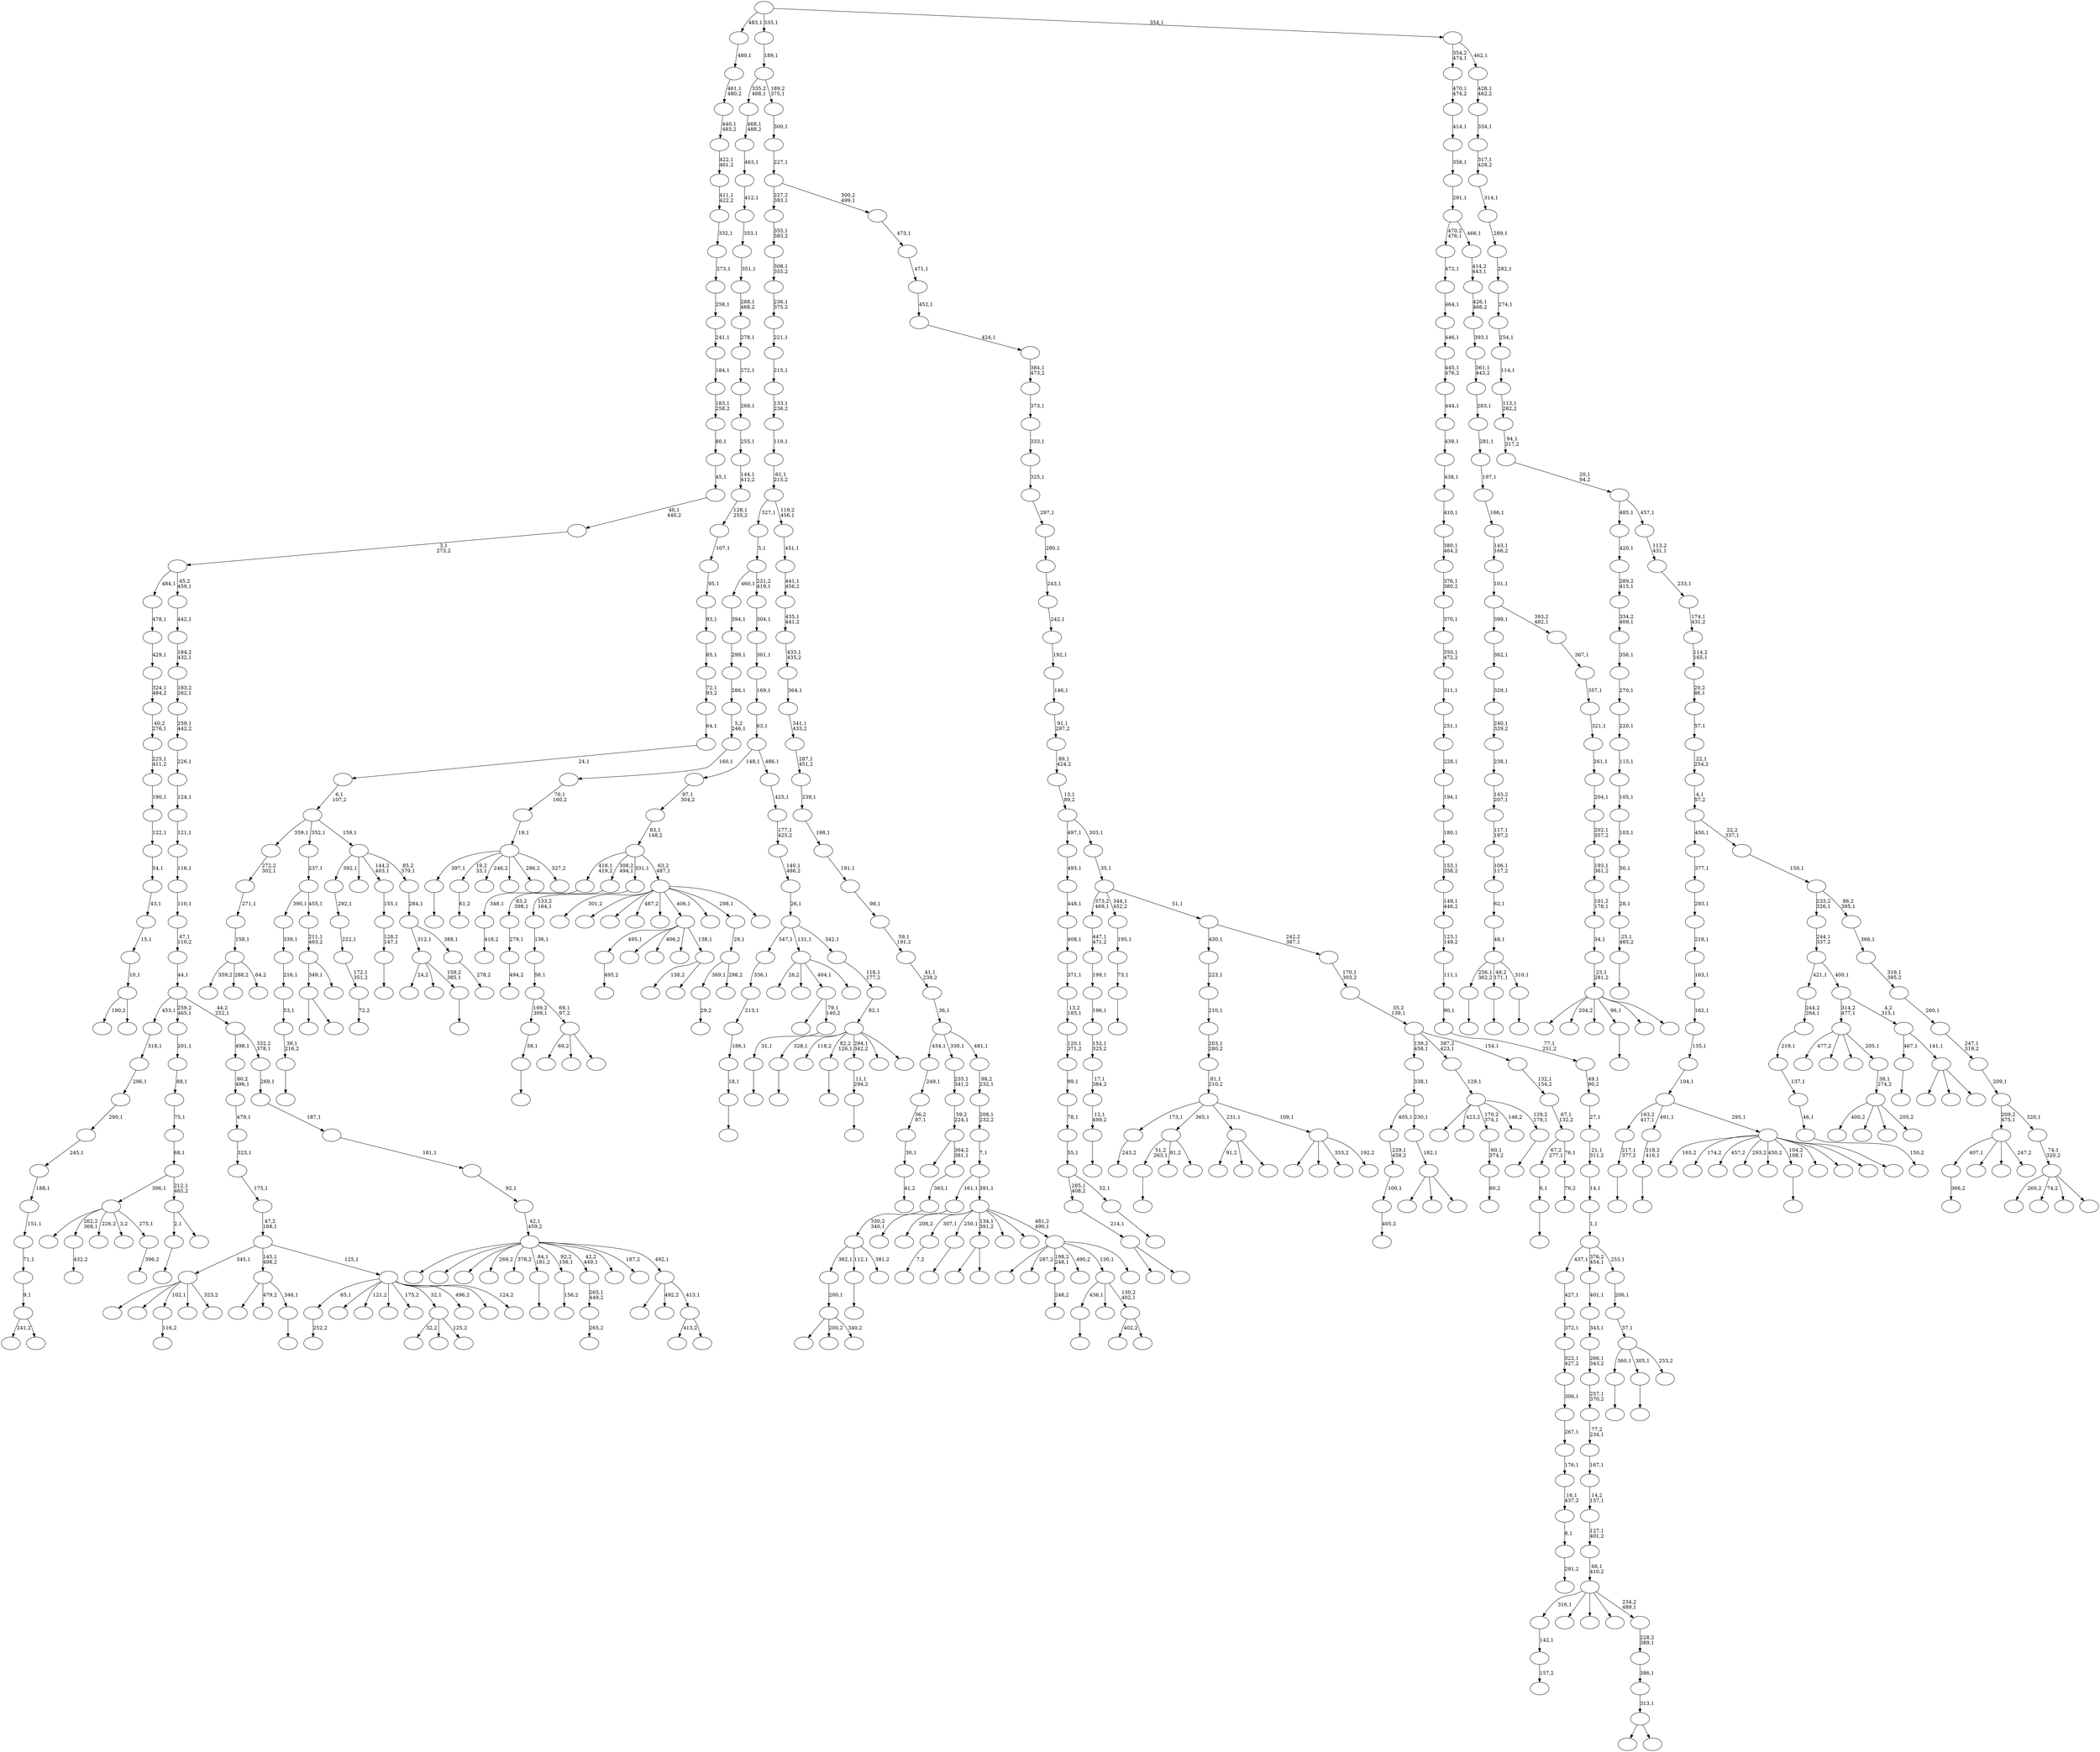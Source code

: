 digraph T {
	700 [label=""]
	699 [label=""]
	698 [label=""]
	697 [label=""]
	696 [label=""]
	695 [label=""]
	694 [label=""]
	693 [label=""]
	692 [label=""]
	691 [label=""]
	690 [label=""]
	689 [label=""]
	688 [label=""]
	687 [label=""]
	686 [label=""]
	685 [label=""]
	684 [label=""]
	683 [label=""]
	682 [label=""]
	681 [label=""]
	680 [label=""]
	679 [label=""]
	678 [label=""]
	677 [label=""]
	676 [label=""]
	675 [label=""]
	674 [label=""]
	673 [label=""]
	672 [label=""]
	671 [label=""]
	670 [label=""]
	669 [label=""]
	668 [label=""]
	667 [label=""]
	666 [label=""]
	665 [label=""]
	664 [label=""]
	663 [label=""]
	662 [label=""]
	661 [label=""]
	660 [label=""]
	659 [label=""]
	658 [label=""]
	657 [label=""]
	656 [label=""]
	655 [label=""]
	654 [label=""]
	653 [label=""]
	652 [label=""]
	651 [label=""]
	650 [label=""]
	649 [label=""]
	648 [label=""]
	647 [label=""]
	646 [label=""]
	645 [label=""]
	644 [label=""]
	643 [label=""]
	642 [label=""]
	641 [label=""]
	640 [label=""]
	639 [label=""]
	638 [label=""]
	637 [label=""]
	636 [label=""]
	635 [label=""]
	634 [label=""]
	633 [label=""]
	632 [label=""]
	631 [label=""]
	630 [label=""]
	629 [label=""]
	628 [label=""]
	627 [label=""]
	626 [label=""]
	625 [label=""]
	624 [label=""]
	623 [label=""]
	622 [label=""]
	621 [label=""]
	620 [label=""]
	619 [label=""]
	618 [label=""]
	617 [label=""]
	616 [label=""]
	615 [label=""]
	614 [label=""]
	613 [label=""]
	612 [label=""]
	611 [label=""]
	610 [label=""]
	609 [label=""]
	608 [label=""]
	607 [label=""]
	606 [label=""]
	605 [label=""]
	604 [label=""]
	603 [label=""]
	602 [label=""]
	601 [label=""]
	600 [label=""]
	599 [label=""]
	598 [label=""]
	597 [label=""]
	596 [label=""]
	595 [label=""]
	594 [label=""]
	593 [label=""]
	592 [label=""]
	591 [label=""]
	590 [label=""]
	589 [label=""]
	588 [label=""]
	587 [label=""]
	586 [label=""]
	585 [label=""]
	584 [label=""]
	583 [label=""]
	582 [label=""]
	581 [label=""]
	580 [label=""]
	579 [label=""]
	578 [label=""]
	577 [label=""]
	576 [label=""]
	575 [label=""]
	574 [label=""]
	573 [label=""]
	572 [label=""]
	571 [label=""]
	570 [label=""]
	569 [label=""]
	568 [label=""]
	567 [label=""]
	566 [label=""]
	565 [label=""]
	564 [label=""]
	563 [label=""]
	562 [label=""]
	561 [label=""]
	560 [label=""]
	559 [label=""]
	558 [label=""]
	557 [label=""]
	556 [label=""]
	555 [label=""]
	554 [label=""]
	553 [label=""]
	552 [label=""]
	551 [label=""]
	550 [label=""]
	549 [label=""]
	548 [label=""]
	547 [label=""]
	546 [label=""]
	545 [label=""]
	544 [label=""]
	543 [label=""]
	542 [label=""]
	541 [label=""]
	540 [label=""]
	539 [label=""]
	538 [label=""]
	537 [label=""]
	536 [label=""]
	535 [label=""]
	534 [label=""]
	533 [label=""]
	532 [label=""]
	531 [label=""]
	530 [label=""]
	529 [label=""]
	528 [label=""]
	527 [label=""]
	526 [label=""]
	525 [label=""]
	524 [label=""]
	523 [label=""]
	522 [label=""]
	521 [label=""]
	520 [label=""]
	519 [label=""]
	518 [label=""]
	517 [label=""]
	516 [label=""]
	515 [label=""]
	514 [label=""]
	513 [label=""]
	512 [label=""]
	511 [label=""]
	510 [label=""]
	509 [label=""]
	508 [label=""]
	507 [label=""]
	506 [label=""]
	505 [label=""]
	504 [label=""]
	503 [label=""]
	502 [label=""]
	501 [label=""]
	500 [label=""]
	499 [label=""]
	498 [label=""]
	497 [label=""]
	496 [label=""]
	495 [label=""]
	494 [label=""]
	493 [label=""]
	492 [label=""]
	491 [label=""]
	490 [label=""]
	489 [label=""]
	488 [label=""]
	487 [label=""]
	486 [label=""]
	485 [label=""]
	484 [label=""]
	483 [label=""]
	482 [label=""]
	481 [label=""]
	480 [label=""]
	479 [label=""]
	478 [label=""]
	477 [label=""]
	476 [label=""]
	475 [label=""]
	474 [label=""]
	473 [label=""]
	472 [label=""]
	471 [label=""]
	470 [label=""]
	469 [label=""]
	468 [label=""]
	467 [label=""]
	466 [label=""]
	465 [label=""]
	464 [label=""]
	463 [label=""]
	462 [label=""]
	461 [label=""]
	460 [label=""]
	459 [label=""]
	458 [label=""]
	457 [label=""]
	456 [label=""]
	455 [label=""]
	454 [label=""]
	453 [label=""]
	452 [label=""]
	451 [label=""]
	450 [label=""]
	449 [label=""]
	448 [label=""]
	447 [label=""]
	446 [label=""]
	445 [label=""]
	444 [label=""]
	443 [label=""]
	442 [label=""]
	441 [label=""]
	440 [label=""]
	439 [label=""]
	438 [label=""]
	437 [label=""]
	436 [label=""]
	435 [label=""]
	434 [label=""]
	433 [label=""]
	432 [label=""]
	431 [label=""]
	430 [label=""]
	429 [label=""]
	428 [label=""]
	427 [label=""]
	426 [label=""]
	425 [label=""]
	424 [label=""]
	423 [label=""]
	422 [label=""]
	421 [label=""]
	420 [label=""]
	419 [label=""]
	418 [label=""]
	417 [label=""]
	416 [label=""]
	415 [label=""]
	414 [label=""]
	413 [label=""]
	412 [label=""]
	411 [label=""]
	410 [label=""]
	409 [label=""]
	408 [label=""]
	407 [label=""]
	406 [label=""]
	405 [label=""]
	404 [label=""]
	403 [label=""]
	402 [label=""]
	401 [label=""]
	400 [label=""]
	399 [label=""]
	398 [label=""]
	397 [label=""]
	396 [label=""]
	395 [label=""]
	394 [label=""]
	393 [label=""]
	392 [label=""]
	391 [label=""]
	390 [label=""]
	389 [label=""]
	388 [label=""]
	387 [label=""]
	386 [label=""]
	385 [label=""]
	384 [label=""]
	383 [label=""]
	382 [label=""]
	381 [label=""]
	380 [label=""]
	379 [label=""]
	378 [label=""]
	377 [label=""]
	376 [label=""]
	375 [label=""]
	374 [label=""]
	373 [label=""]
	372 [label=""]
	371 [label=""]
	370 [label=""]
	369 [label=""]
	368 [label=""]
	367 [label=""]
	366 [label=""]
	365 [label=""]
	364 [label=""]
	363 [label=""]
	362 [label=""]
	361 [label=""]
	360 [label=""]
	359 [label=""]
	358 [label=""]
	357 [label=""]
	356 [label=""]
	355 [label=""]
	354 [label=""]
	353 [label=""]
	352 [label=""]
	351 [label=""]
	350 [label=""]
	349 [label=""]
	348 [label=""]
	347 [label=""]
	346 [label=""]
	345 [label=""]
	344 [label=""]
	343 [label=""]
	342 [label=""]
	341 [label=""]
	340 [label=""]
	339 [label=""]
	338 [label=""]
	337 [label=""]
	336 [label=""]
	335 [label=""]
	334 [label=""]
	333 [label=""]
	332 [label=""]
	331 [label=""]
	330 [label=""]
	329 [label=""]
	328 [label=""]
	327 [label=""]
	326 [label=""]
	325 [label=""]
	324 [label=""]
	323 [label=""]
	322 [label=""]
	321 [label=""]
	320 [label=""]
	319 [label=""]
	318 [label=""]
	317 [label=""]
	316 [label=""]
	315 [label=""]
	314 [label=""]
	313 [label=""]
	312 [label=""]
	311 [label=""]
	310 [label=""]
	309 [label=""]
	308 [label=""]
	307 [label=""]
	306 [label=""]
	305 [label=""]
	304 [label=""]
	303 [label=""]
	302 [label=""]
	301 [label=""]
	300 [label=""]
	299 [label=""]
	298 [label=""]
	297 [label=""]
	296 [label=""]
	295 [label=""]
	294 [label=""]
	293 [label=""]
	292 [label=""]
	291 [label=""]
	290 [label=""]
	289 [label=""]
	288 [label=""]
	287 [label=""]
	286 [label=""]
	285 [label=""]
	284 [label=""]
	283 [label=""]
	282 [label=""]
	281 [label=""]
	280 [label=""]
	279 [label=""]
	278 [label=""]
	277 [label=""]
	276 [label=""]
	275 [label=""]
	274 [label=""]
	273 [label=""]
	272 [label=""]
	271 [label=""]
	270 [label=""]
	269 [label=""]
	268 [label=""]
	267 [label=""]
	266 [label=""]
	265 [label=""]
	264 [label=""]
	263 [label=""]
	262 [label=""]
	261 [label=""]
	260 [label=""]
	259 [label=""]
	258 [label=""]
	257 [label=""]
	256 [label=""]
	255 [label=""]
	254 [label=""]
	253 [label=""]
	252 [label=""]
	251 [label=""]
	250 [label=""]
	249 [label=""]
	248 [label=""]
	247 [label=""]
	246 [label=""]
	245 [label=""]
	244 [label=""]
	243 [label=""]
	242 [label=""]
	241 [label=""]
	240 [label=""]
	239 [label=""]
	238 [label=""]
	237 [label=""]
	236 [label=""]
	235 [label=""]
	234 [label=""]
	233 [label=""]
	232 [label=""]
	231 [label=""]
	230 [label=""]
	229 [label=""]
	228 [label=""]
	227 [label=""]
	226 [label=""]
	225 [label=""]
	224 [label=""]
	223 [label=""]
	222 [label=""]
	221 [label=""]
	220 [label=""]
	219 [label=""]
	218 [label=""]
	217 [label=""]
	216 [label=""]
	215 [label=""]
	214 [label=""]
	213 [label=""]
	212 [label=""]
	211 [label=""]
	210 [label=""]
	209 [label=""]
	208 [label=""]
	207 [label=""]
	206 [label=""]
	205 [label=""]
	204 [label=""]
	203 [label=""]
	202 [label=""]
	201 [label=""]
	200 [label=""]
	199 [label=""]
	198 [label=""]
	197 [label=""]
	196 [label=""]
	195 [label=""]
	194 [label=""]
	193 [label=""]
	192 [label=""]
	191 [label=""]
	190 [label=""]
	189 [label=""]
	188 [label=""]
	187 [label=""]
	186 [label=""]
	185 [label=""]
	184 [label=""]
	183 [label=""]
	182 [label=""]
	181 [label=""]
	180 [label=""]
	179 [label=""]
	178 [label=""]
	177 [label=""]
	176 [label=""]
	175 [label=""]
	174 [label=""]
	173 [label=""]
	172 [label=""]
	171 [label=""]
	170 [label=""]
	169 [label=""]
	168 [label=""]
	167 [label=""]
	166 [label=""]
	165 [label=""]
	164 [label=""]
	163 [label=""]
	162 [label=""]
	161 [label=""]
	160 [label=""]
	159 [label=""]
	158 [label=""]
	157 [label=""]
	156 [label=""]
	155 [label=""]
	154 [label=""]
	153 [label=""]
	152 [label=""]
	151 [label=""]
	150 [label=""]
	149 [label=""]
	148 [label=""]
	147 [label=""]
	146 [label=""]
	145 [label=""]
	144 [label=""]
	143 [label=""]
	142 [label=""]
	141 [label=""]
	140 [label=""]
	139 [label=""]
	138 [label=""]
	137 [label=""]
	136 [label=""]
	135 [label=""]
	134 [label=""]
	133 [label=""]
	132 [label=""]
	131 [label=""]
	130 [label=""]
	129 [label=""]
	128 [label=""]
	127 [label=""]
	126 [label=""]
	125 [label=""]
	124 [label=""]
	123 [label=""]
	122 [label=""]
	121 [label=""]
	120 [label=""]
	119 [label=""]
	118 [label=""]
	117 [label=""]
	116 [label=""]
	115 [label=""]
	114 [label=""]
	113 [label=""]
	112 [label=""]
	111 [label=""]
	110 [label=""]
	109 [label=""]
	108 [label=""]
	107 [label=""]
	106 [label=""]
	105 [label=""]
	104 [label=""]
	103 [label=""]
	102 [label=""]
	101 [label=""]
	100 [label=""]
	99 [label=""]
	98 [label=""]
	97 [label=""]
	96 [label=""]
	95 [label=""]
	94 [label=""]
	93 [label=""]
	92 [label=""]
	91 [label=""]
	90 [label=""]
	89 [label=""]
	88 [label=""]
	87 [label=""]
	86 [label=""]
	85 [label=""]
	84 [label=""]
	83 [label=""]
	82 [label=""]
	81 [label=""]
	80 [label=""]
	79 [label=""]
	78 [label=""]
	77 [label=""]
	76 [label=""]
	75 [label=""]
	74 [label=""]
	73 [label=""]
	72 [label=""]
	71 [label=""]
	70 [label=""]
	69 [label=""]
	68 [label=""]
	67 [label=""]
	66 [label=""]
	65 [label=""]
	64 [label=""]
	63 [label=""]
	62 [label=""]
	61 [label=""]
	60 [label=""]
	59 [label=""]
	58 [label=""]
	57 [label=""]
	56 [label=""]
	55 [label=""]
	54 [label=""]
	53 [label=""]
	52 [label=""]
	51 [label=""]
	50 [label=""]
	49 [label=""]
	48 [label=""]
	47 [label=""]
	46 [label=""]
	45 [label=""]
	44 [label=""]
	43 [label=""]
	42 [label=""]
	41 [label=""]
	40 [label=""]
	39 [label=""]
	38 [label=""]
	37 [label=""]
	36 [label=""]
	35 [label=""]
	34 [label=""]
	33 [label=""]
	32 [label=""]
	31 [label=""]
	30 [label=""]
	29 [label=""]
	28 [label=""]
	27 [label=""]
	26 [label=""]
	25 [label=""]
	24 [label=""]
	23 [label=""]
	22 [label=""]
	21 [label=""]
	20 [label=""]
	19 [label=""]
	18 [label=""]
	17 [label=""]
	16 [label=""]
	15 [label=""]
	14 [label=""]
	13 [label=""]
	12 [label=""]
	11 [label=""]
	10 [label=""]
	9 [label=""]
	8 [label=""]
	7 [label=""]
	6 [label=""]
	5 [label=""]
	4 [label=""]
	3 [label=""]
	2 [label=""]
	1 [label=""]
	0 [label=""]
	689 -> 690 [label="150,2"]
	688 -> 689 [label="46,1"]
	687 -> 688 [label="137,1"]
	686 -> 687 [label="219,1"]
	685 -> 686 [label="244,2\n264,1"]
	683 -> 684 [label=""]
	682 -> 683 [label="12,1\n499,2"]
	681 -> 682 [label="17,1\n384,2"]
	680 -> 681 [label="152,1\n325,2"]
	679 -> 680 [label="196,1"]
	678 -> 679 [label="199,1"]
	677 -> 678 [label="447,1\n471,2"]
	675 -> 676 [label=""]
	670 -> 671 [label="418,2"]
	669 -> 670 [label="348,1"]
	667 -> 668 [label=""]
	662 -> 663 [label="432,2"]
	660 -> 661 [label=""]
	657 -> 658 [label=""]
	652 -> 653 [label="61,2"]
	649 -> 650 [label=""]
	646 -> 647 [label=""]
	645 -> 646 [label="25,1\n485,2"]
	644 -> 645 [label="28,1"]
	643 -> 644 [label="50,1"]
	642 -> 643 [label="103,1"]
	641 -> 642 [label="105,1"]
	640 -> 641 [label="115,1"]
	639 -> 640 [label="220,1"]
	638 -> 639 [label="270,1"]
	637 -> 638 [label="356,1"]
	636 -> 637 [label="334,2\n409,1"]
	635 -> 636 [label="289,2\n415,1"]
	634 -> 635 [label="420,1"]
	631 -> 632 [label="366,2"]
	628 -> 629 [label="243,2"]
	623 -> 624 [label="157,2"]
	622 -> 623 [label="142,1"]
	620 -> 621 [label="291,2"]
	619 -> 620 [label="8,1"]
	618 -> 619 [label="16,1\n437,2"]
	617 -> 618 [label="176,1"]
	616 -> 617 [label="267,1"]
	615 -> 616 [label="306,1"]
	614 -> 615 [label="322,1\n427,2"]
	613 -> 614 [label="372,1"]
	612 -> 613 [label="427,1"]
	609 -> 610 [label="252,2"]
	607 -> 608 [label="248,2"]
	600 -> 601 [label=""]
	599 -> 600 [label="217,1\n377,2"]
	594 -> 595 [label=""]
	593 -> 594 [label="39,1\n216,2"]
	592 -> 593 [label="53,1"]
	591 -> 592 [label="216,1"]
	590 -> 591 [label="339,1"]
	585 -> 586 [label=""]
	584 -> 674 [label="24,2"]
	584 -> 611 [label=""]
	584 -> 585 [label="159,2\n385,1"]
	579 -> 580 [label=""]
	576 -> 577 [label="7,2"]
	574 -> 575 [label=""]
	573 -> 574 [label="0,1"]
	570 -> 571 [label="72,2"]
	569 -> 570 [label="172,1\n351,2"]
	568 -> 569 [label="222,1"]
	567 -> 568 [label="292,1"]
	562 -> 657 [label="51,2\n263,1"]
	562 -> 581 [label="81,2"]
	562 -> 563 [label=""]
	559 -> 560 [label=""]
	558 -> 559 [label="58,1"]
	556 -> 557 [label="29,2"]
	548 -> 549 [label="495,2"]
	546 -> 547 [label=""]
	545 -> 546 [label="218,2\n416,1"]
	541 -> 542 [label="41,2"]
	540 -> 541 [label="30,1"]
	539 -> 540 [label="36,2\n87,1"]
	538 -> 539 [label="249,1"]
	534 -> 535 [label=""]
	528 -> 529 [label=""]
	523 -> 524 [label="60,2"]
	522 -> 523 [label="60,1\n374,2"]
	518 -> 519 [label=""]
	516 -> 517 [label=""]
	514 -> 630 [label=""]
	514 -> 515 [label=""]
	513 -> 514 [label="214,1"]
	511 -> 512 [label=""]
	509 -> 510 [label="156,2"]
	507 -> 508 [label="396,2"]
	506 -> 672 [label=""]
	506 -> 662 [label="262,2\n368,1"]
	506 -> 597 [label="226,2"]
	506 -> 527 [label="3,2"]
	506 -> 507 [label="275,1"]
	503 -> 660 [label="397,1"]
	503 -> 652 [label="19,2\n33,1"]
	503 -> 648 [label="246,2"]
	503 -> 633 [label=""]
	503 -> 572 [label="286,2"]
	503 -> 504 [label="327,2"]
	502 -> 503 [label="19,1"]
	501 -> 502 [label="70,1\n160,2"]
	500 -> 501 [label="160,1"]
	499 -> 500 [label="5,2\n246,1"]
	498 -> 499 [label="286,1"]
	497 -> 498 [label="299,1"]
	496 -> 497 [label="394,1"]
	494 -> 495 [label=""]
	490 -> 491 [label=""]
	485 -> 486 [label="265,2"]
	484 -> 485 [label="265,1\n449,2"]
	480 -> 481 [label=""]
	479 -> 480 [label="73,1"]
	478 -> 479 [label="195,1"]
	476 -> 477 [label="405,2"]
	475 -> 476 [label="100,1"]
	474 -> 475 [label="229,1\n458,2"]
	472 -> 473 [label=""]
	471 -> 513 [label="285,1\n408,2"]
	471 -> 472 [label="52,1"]
	470 -> 471 [label="55,1"]
	469 -> 470 [label="78,1"]
	468 -> 469 [label="99,1"]
	467 -> 468 [label="120,1\n371,2"]
	466 -> 467 [label="13,2\n185,1"]
	465 -> 466 [label="371,1"]
	464 -> 465 [label="408,1"]
	463 -> 464 [label="448,1"]
	462 -> 463 [label="493,1"]
	460 -> 596 [label=""]
	460 -> 461 [label=""]
	459 -> 460 [label="313,1"]
	458 -> 459 [label="386,1"]
	457 -> 458 [label="228,2\n389,1"]
	456 -> 622 [label="316,1"]
	456 -> 603 [label=""]
	456 -> 588 [label=""]
	456 -> 488 [label=""]
	456 -> 457 [label="234,2\n489,1"]
	455 -> 456 [label="66,1\n410,2"]
	454 -> 455 [label="127,1\n401,2"]
	453 -> 454 [label="14,2\n157,1"]
	452 -> 453 [label="167,1"]
	451 -> 452 [label="77,2\n234,1"]
	450 -> 451 [label="257,1\n370,2"]
	449 -> 450 [label="266,1\n343,2"]
	448 -> 449 [label="343,1"]
	447 -> 448 [label="401,1"]
	445 -> 446 [label="116,2"]
	442 -> 443 [label=""]
	441 -> 442 [label="18,1"]
	440 -> 441 [label="186,1"]
	439 -> 440 [label="213,1"]
	438 -> 439 [label="336,1"]
	433 -> 627 [label=""]
	433 -> 487 [label="200,2"]
	433 -> 434 [label="340,2"]
	432 -> 433 [label="200,1"]
	429 -> 602 [label=""]
	429 -> 430 [label=""]
	424 -> 656 [label="241,2"]
	424 -> 425 [label=""]
	423 -> 424 [label="9,1"]
	422 -> 423 [label="71,1"]
	421 -> 422 [label="151,1"]
	420 -> 421 [label="188,1"]
	419 -> 420 [label="245,1"]
	418 -> 419 [label="290,1"]
	417 -> 418 [label="296,1"]
	416 -> 417 [label="318,1"]
	413 -> 414 [label=""]
	409 -> 410 [label=""]
	408 -> 649 [label="256,1\n362,2"]
	408 -> 516 [label="48,2\n171,1"]
	408 -> 409 [label="310,1"]
	407 -> 408 [label="48,1"]
	406 -> 407 [label="62,1"]
	405 -> 406 [label="106,1\n117,2"]
	404 -> 405 [label="117,1\n197,2"]
	403 -> 404 [label="143,2\n207,1"]
	402 -> 403 [label="238,1"]
	401 -> 402 [label="240,1\n329,2"]
	400 -> 401 [label="329,1"]
	399 -> 400 [label="362,1"]
	397 -> 665 [label="91,2"]
	397 -> 483 [label=""]
	397 -> 398 [label=""]
	395 -> 626 [label="359,2"]
	395 -> 532 [label="288,2"]
	395 -> 396 [label="64,2"]
	394 -> 395 [label="158,1"]
	393 -> 394 [label="271,1"]
	392 -> 393 [label="272,2\n302,1"]
	390 -> 579 [label="360,1"]
	390 -> 490 [label="305,1"]
	390 -> 391 [label="253,2"]
	389 -> 390 [label="37,1"]
	388 -> 389 [label="206,1"]
	387 -> 612 [label="437,1"]
	387 -> 447 [label="376,2\n454,1"]
	387 -> 388 [label="253,1"]
	386 -> 387 [label="1,1"]
	385 -> 386 [label="14,1"]
	384 -> 385 [label="21,1\n311,2"]
	383 -> 384 [label="27,1"]
	382 -> 383 [label="49,1\n90,2"]
	381 -> 382 [label="77,1\n251,2"]
	380 -> 381 [label="90,1"]
	379 -> 380 [label="111,1"]
	378 -> 379 [label="123,1\n149,2"]
	377 -> 378 [label="149,1\n446,2"]
	376 -> 377 [label="153,1\n358,2"]
	375 -> 376 [label="180,1"]
	374 -> 375 [label="194,1"]
	373 -> 374 [label="228,1"]
	372 -> 373 [label="251,1"]
	371 -> 372 [label="311,1"]
	370 -> 371 [label="350,1\n472,2"]
	369 -> 370 [label="370,1"]
	368 -> 369 [label="376,1\n380,2"]
	367 -> 368 [label="380,1\n464,2"]
	366 -> 367 [label="410,1"]
	365 -> 366 [label="438,1"]
	364 -> 365 [label="439,1"]
	363 -> 364 [label="444,1"]
	362 -> 363 [label="445,1\n476,2"]
	361 -> 362 [label="446,1"]
	360 -> 361 [label="464,1"]
	359 -> 360 [label="472,1"]
	356 -> 693 [label=""]
	356 -> 544 [label=""]
	356 -> 357 [label=""]
	355 -> 356 [label="182,1"]
	354 -> 474 [label="405,1"]
	354 -> 355 [label="230,1"]
	353 -> 354 [label="338,1"]
	349 -> 699 [label="400,2"]
	349 -> 555 [label=""]
	349 -> 525 [label=""]
	349 -> 350 [label="205,2"]
	348 -> 349 [label="38,1\n274,2"]
	347 -> 694 [label="477,2"]
	347 -> 431 [label=""]
	347 -> 427 [label=""]
	347 -> 348 [label="205,1"]
	345 -> 583 [label=""]
	345 -> 553 [label=""]
	345 -> 445 [label="102,1"]
	345 -> 412 [label=""]
	345 -> 346 [label="323,2"]
	341 -> 554 [label=""]
	341 -> 342 [label=""]
	338 -> 582 [label="32,2"]
	338 -> 426 [label=""]
	338 -> 339 [label="125,2"]
	335 -> 336 [label=""]
	334 -> 335 [label="128,2\n147,1"]
	333 -> 334 [label="155,1"]
	331 -> 332 [label=""]
	329 -> 330 [label=""]
	328 -> 329 [label="31,1"]
	327 -> 437 [label=""]
	327 -> 328 [label="79,1\n140,2"]
	325 -> 326 [label=""]
	318 -> 319 [label=""]
	315 -> 551 [label=""]
	315 -> 521 [label=""]
	315 -> 492 [label="333,2"]
	315 -> 316 [label="192,2"]
	314 -> 628 [label="173,1"]
	314 -> 562 [label="365,1"]
	314 -> 397 [label="231,1"]
	314 -> 315 [label="109,1"]
	313 -> 314 [label="81,1\n210,2"]
	312 -> 313 [label="203,1\n280,2"]
	311 -> 312 [label="210,1"]
	310 -> 311 [label="223,1"]
	307 -> 664 [label="138,2"]
	307 -> 308 [label=""]
	306 -> 548 [label="495,1"]
	306 -> 530 [label=""]
	306 -> 435 [label="406,2"]
	306 -> 324 [label=""]
	306 -> 307 [label="138,1"]
	304 -> 305 [label="494,2"]
	303 -> 304 [label="279,1"]
	302 -> 303 [label="83,2\n398,1"]
	298 -> 598 [label="26,2"]
	298 -> 537 [label=""]
	298 -> 327 [label="404,1"]
	298 -> 299 [label=""]
	296 -> 432 [label="382,1"]
	296 -> 325 [label="112,1"]
	296 -> 297 [label="381,2"]
	295 -> 296 [label="330,2\n340,1"]
	294 -> 295 [label="363,1"]
	293 -> 531 [label=""]
	293 -> 294 [label="364,2\n381,1"]
	292 -> 293 [label="59,2\n224,1"]
	291 -> 292 [label="235,1\n341,2"]
	288 -> 526 [label=""]
	288 -> 317 [label=""]
	288 -> 289 [label=""]
	287 -> 494 [label="467,1"]
	287 -> 288 [label="141,1"]
	286 -> 347 [label="314,2\n477,1"]
	286 -> 287 [label="4,2\n315,1"]
	285 -> 685 [label="421,1"]
	285 -> 286 [label="400,1"]
	284 -> 285 [label="244,1\n337,2"]
	281 -> 556 [label="369,1"]
	281 -> 282 [label="298,2"]
	280 -> 281 [label="29,1"]
	278 -> 511 [label="2,1"]
	278 -> 279 [label=""]
	277 -> 506 [label="396,1"]
	277 -> 278 [label="212,1\n465,2"]
	276 -> 277 [label="68,1"]
	275 -> 276 [label="75,1"]
	274 -> 275 [label="88,1"]
	273 -> 274 [label="201,1"]
	270 -> 271 [label=""]
	269 -> 666 [label=""]
	269 -> 322 [label="479,2"]
	269 -> 270 [label="346,1"]
	267 -> 268 [label=""]
	266 -> 267 [label="11,1\n294,2"]
	264 -> 654 [label="69,2"]
	264 -> 605 [label=""]
	264 -> 265 [label=""]
	263 -> 558 [label="169,2\n309,1"]
	263 -> 264 [label="69,1\n97,2"]
	262 -> 263 [label="56,1"]
	261 -> 262 [label="136,1"]
	260 -> 261 [label="133,2\n164,1"]
	258 -> 609 [label="65,1"]
	258 -> 543 [label=""]
	258 -> 493 [label="121,2"]
	258 -> 428 [label=""]
	258 -> 411 [label="175,2"]
	258 -> 338 [label="32,1"]
	258 -> 321 [label="496,2"]
	258 -> 272 [label=""]
	258 -> 259 [label="124,2"]
	257 -> 345 [label="345,1"]
	257 -> 269 [label="145,1\n498,2"]
	257 -> 258 [label="125,1"]
	256 -> 257 [label="47,2\n168,1"]
	255 -> 256 [label="175,1"]
	254 -> 255 [label="323,1"]
	253 -> 254 [label="479,1"]
	252 -> 253 [label="80,2\n496,1"]
	250 -> 251 [label=""]
	249 -> 696 [label=""]
	249 -> 692 [label="423,2"]
	249 -> 522 [label="170,2\n374,1"]
	249 -> 351 [label="146,2"]
	249 -> 250 [label="129,2\n179,1"]
	248 -> 249 [label="129,1"]
	246 -> 606 [label="190,2"]
	246 -> 247 [label=""]
	245 -> 246 [label="10,1"]
	244 -> 245 [label="15,1"]
	243 -> 244 [label="43,1"]
	242 -> 243 [label="54,1"]
	241 -> 242 [label="122,1"]
	240 -> 241 [label="190,1"]
	239 -> 240 [label="225,1\n411,2"]
	238 -> 239 [label="40,2\n276,1"]
	237 -> 238 [label="324,1\n484,2"]
	236 -> 237 [label="429,1"]
	235 -> 236 [label="478,1"]
	232 -> 341 [label="349,1"]
	232 -> 233 [label=""]
	231 -> 232 [label="211,1\n463,2"]
	230 -> 590 [label="390,1"]
	230 -> 231 [label="455,1"]
	229 -> 230 [label="237,1"]
	227 -> 700 [label=""]
	227 -> 698 [label="204,2"]
	227 -> 695 [label=""]
	227 -> 675 [label="96,1"]
	227 -> 589 [label=""]
	227 -> 228 [label=""]
	226 -> 227 [label="23,1\n281,2"]
	225 -> 226 [label="34,1"]
	224 -> 225 [label="101,2\n178,1"]
	223 -> 224 [label="193,1\n361,2"]
	222 -> 223 [label="202,1\n357,2"]
	221 -> 222 [label="204,1"]
	220 -> 221 [label="261,1"]
	219 -> 220 [label="321,1"]
	218 -> 219 [label="357,1"]
	217 -> 218 [label="367,1"]
	216 -> 399 [label="399,1"]
	216 -> 217 [label="393,2\n482,1"]
	215 -> 216 [label="101,1"]
	214 -> 215 [label="143,1\n166,2"]
	213 -> 214 [label="166,1"]
	212 -> 213 [label="197,1"]
	211 -> 212 [label="281,1"]
	210 -> 211 [label="283,1"]
	209 -> 210 [label="361,1\n443,2"]
	208 -> 209 [label="393,1"]
	207 -> 208 [label="426,1\n466,2"]
	206 -> 207 [label="414,2\n443,1"]
	205 -> 359 [label="470,2\n476,1"]
	205 -> 206 [label="466,1"]
	204 -> 205 [label="291,1"]
	203 -> 204 [label="358,1"]
	202 -> 203 [label="414,1"]
	201 -> 202 [label="470,1\n474,2"]
	199 -> 320 [label="413,2"]
	199 -> 200 [label=""]
	198 -> 587 [label=""]
	198 -> 323 [label="492,2"]
	198 -> 199 [label="413,1"]
	197 -> 673 [label=""]
	197 -> 659 [label=""]
	197 -> 625 [label=""]
	197 -> 565 [label="269,2"]
	197 -> 550 [label="378,2"]
	197 -> 534 [label="84,1\n181,2"]
	197 -> 509 [label="92,2\n156,1"]
	197 -> 484 [label="42,2\n449,1"]
	197 -> 309 [label=""]
	197 -> 301 [label="187,2"]
	197 -> 198 [label="492,1"]
	196 -> 197 [label="42,1\n459,2"]
	195 -> 196 [label="92,1"]
	194 -> 195 [label="181,1"]
	193 -> 194 [label="187,1"]
	192 -> 193 [label="269,1"]
	191 -> 252 [label="498,1"]
	191 -> 192 [label="332,2\n378,1"]
	190 -> 416 [label="453,1"]
	190 -> 273 [label="259,2\n465,1"]
	190 -> 191 [label="44,2\n252,1"]
	189 -> 190 [label="44,1"]
	188 -> 189 [label="47,1\n110,2"]
	187 -> 188 [label="110,1"]
	186 -> 187 [label="116,1"]
	185 -> 186 [label="121,1"]
	184 -> 185 [label="124,1"]
	183 -> 184 [label="226,1"]
	182 -> 183 [label="259,1\n442,2"]
	181 -> 182 [label="183,2\n262,1"]
	180 -> 181 [label="184,2\n432,1"]
	179 -> 180 [label="442,1"]
	178 -> 235 [label="484,1"]
	178 -> 179 [label="45,2\n459,1"]
	177 -> 178 [label="3,1\n273,2"]
	176 -> 177 [label="40,1\n440,2"]
	175 -> 176 [label="45,1"]
	174 -> 175 [label="80,1"]
	173 -> 174 [label="183,1\n258,2"]
	172 -> 173 [label="184,1"]
	171 -> 172 [label="241,1"]
	170 -> 171 [label="258,1"]
	169 -> 170 [label="273,1"]
	168 -> 169 [label="332,1"]
	167 -> 168 [label="411,1\n422,2"]
	166 -> 167 [label="422,1\n461,2"]
	165 -> 166 [label="440,1\n483,2"]
	164 -> 165 [label="461,1\n480,2"]
	163 -> 164 [label="480,1"]
	161 -> 578 [label="301,2"]
	161 -> 552 [label=""]
	161 -> 489 [label=""]
	161 -> 436 [label="487,2"]
	161 -> 343 [label=""]
	161 -> 306 [label="406,1"]
	161 -> 300 [label=""]
	161 -> 280 [label="298,1"]
	161 -> 162 [label=""]
	160 -> 669 [label="418,1\n419,2"]
	160 -> 302 [label="308,2\n494,1"]
	160 -> 260 [label="331,1"]
	160 -> 161 [label="63,2\n487,1"]
	159 -> 160 [label="83,1\n148,2"]
	158 -> 159 [label="97,1\n304,2"]
	156 -> 651 [label="402,2"]
	156 -> 157 [label=""]
	155 -> 667 [label="436,1"]
	155 -> 505 [label=""]
	155 -> 156 [label="130,2\n402,1"]
	153 -> 528 [label="328,1"]
	153 -> 340 [label="118,2"]
	153 -> 318 [label="82,2\n126,1"]
	153 -> 266 [label="294,1\n342,2"]
	153 -> 234 [label=""]
	153 -> 154 [label=""]
	152 -> 153 [label="82,1"]
	151 -> 152 [label="118,1\n177,2"]
	150 -> 438 [label="347,1"]
	150 -> 298 [label="131,1"]
	150 -> 151 [label="342,1"]
	149 -> 150 [label="26,1"]
	148 -> 149 [label="140,1\n486,2"]
	147 -> 148 [label="177,1\n425,2"]
	146 -> 147 [label="425,1"]
	145 -> 158 [label="148,1"]
	145 -> 146 [label="486,1"]
	144 -> 145 [label="63,1"]
	143 -> 144 [label="169,1"]
	142 -> 143 [label="301,1"]
	141 -> 142 [label="304,1"]
	140 -> 496 [label="460,1"]
	140 -> 141 [label="221,2\n419,1"]
	139 -> 140 [label="5,1"]
	137 -> 697 [label=""]
	137 -> 655 [label="287,2"]
	137 -> 607 [label="198,2\n248,1"]
	137 -> 520 [label="490,2"]
	137 -> 155 [label="130,1"]
	137 -> 138 [label=""]
	136 -> 691 [label="208,2"]
	136 -> 576 [label="307,1"]
	136 -> 518 [label="250,1"]
	136 -> 429 [label="134,1\n391,2"]
	136 -> 344 [label=""]
	136 -> 337 [label=""]
	136 -> 137 [label="481,2\n490,1"]
	135 -> 331 [label="161,1"]
	135 -> 136 [label="391,1"]
	134 -> 135 [label="7,1"]
	133 -> 134 [label="208,1\n232,2"]
	132 -> 133 [label="98,2\n232,1"]
	131 -> 538 [label="434,1"]
	131 -> 291 [label="330,1"]
	131 -> 132 [label="481,1"]
	130 -> 131 [label="36,1"]
	129 -> 130 [label="41,1\n239,2"]
	128 -> 129 [label="59,1\n191,2"]
	127 -> 128 [label="98,1"]
	126 -> 127 [label="191,1"]
	125 -> 126 [label="198,1"]
	124 -> 125 [label="239,1"]
	123 -> 124 [label="287,1\n451,2"]
	122 -> 123 [label="341,1\n433,2"]
	121 -> 122 [label="364,1"]
	120 -> 121 [label="433,1\n435,2"]
	119 -> 120 [label="435,1\n441,2"]
	118 -> 119 [label="441,1\n456,2"]
	117 -> 118 [label="451,1"]
	116 -> 139 [label="327,1"]
	116 -> 117 [label="119,2\n456,1"]
	115 -> 116 [label="61,1\n215,2"]
	114 -> 115 [label="119,1"]
	113 -> 114 [label="133,1\n236,2"]
	112 -> 113 [label="215,1"]
	111 -> 112 [label="221,1"]
	110 -> 111 [label="236,1\n375,2"]
	109 -> 110 [label="308,1\n355,2"]
	108 -> 109 [label="355,1\n383,2"]
	106 -> 107 [label="278,2"]
	105 -> 584 [label="312,1"]
	105 -> 106 [label="388,1"]
	104 -> 105 [label="284,1"]
	103 -> 567 [label="392,1"]
	103 -> 536 [label=""]
	103 -> 333 [label="144,2\n403,1"]
	103 -> 104 [label="85,2\n379,1"]
	102 -> 392 [label="359,1"]
	102 -> 229 [label="352,1"]
	102 -> 103 [label="159,1"]
	101 -> 102 [label="6,1\n107,2"]
	100 -> 101 [label="24,1"]
	99 -> 100 [label="64,1"]
	98 -> 99 [label="72,1\n93,2"]
	97 -> 98 [label="85,1"]
	96 -> 97 [label="93,1"]
	95 -> 96 [label="95,1"]
	94 -> 95 [label="107,1"]
	93 -> 94 [label="128,1\n255,2"]
	92 -> 93 [label="144,1\n412,2"]
	91 -> 92 [label="255,1"]
	90 -> 91 [label="268,1"]
	89 -> 90 [label="272,1"]
	88 -> 89 [label="278,1"]
	87 -> 88 [label="288,1\n468,2"]
	86 -> 87 [label="351,1"]
	85 -> 86 [label="353,1"]
	84 -> 85 [label="412,1"]
	83 -> 84 [label="463,1"]
	82 -> 83 [label="468,1\n488,2"]
	80 -> 604 [label="165,2"]
	80 -> 566 [label="174,2"]
	80 -> 564 [label="457,2"]
	80 -> 561 [label="293,2"]
	80 -> 482 [label="450,2"]
	80 -> 413 [label="104,2\n108,1"]
	80 -> 358 [label=""]
	80 -> 352 [label=""]
	80 -> 283 [label=""]
	80 -> 81 [label=""]
	79 -> 599 [label="163,2\n417,1"]
	79 -> 545 [label="491,1"]
	79 -> 80 [label="295,1"]
	78 -> 79 [label="104,1"]
	77 -> 78 [label="135,1"]
	76 -> 77 [label="162,1"]
	75 -> 76 [label="163,1"]
	74 -> 75 [label="218,1"]
	73 -> 74 [label="293,1"]
	72 -> 73 [label="377,1"]
	69 -> 631 [label="407,1"]
	69 -> 533 [label=""]
	69 -> 71 [label=""]
	69 -> 70 [label="247,2"]
	67 -> 68 [label="76,2"]
	66 -> 573 [label="67,2\n277,1"]
	66 -> 67 [label="76,1"]
	65 -> 66 [label="67,1\n132,2"]
	64 -> 65 [label="132,1\n154,2"]
	63 -> 353 [label="139,2\n458,1"]
	63 -> 248 [label="387,2\n423,1"]
	63 -> 64 [label="154,1"]
	62 -> 63 [label="35,2\n139,1"]
	61 -> 62 [label="170,1\n303,2"]
	60 -> 310 [label="430,1"]
	60 -> 61 [label="242,2\n387,1"]
	59 -> 677 [label="373,2\n469,1"]
	59 -> 478 [label="344,1\n452,2"]
	59 -> 60 [label="51,1"]
	58 -> 59 [label="35,1"]
	57 -> 462 [label="497,1"]
	57 -> 58 [label="303,1"]
	56 -> 57 [label="13,1\n89,2"]
	55 -> 56 [label="89,1\n424,2"]
	54 -> 55 [label="91,1\n297,2"]
	53 -> 54 [label="146,1"]
	52 -> 53 [label="192,1"]
	51 -> 52 [label="242,1"]
	50 -> 51 [label="243,1"]
	49 -> 50 [label="280,1"]
	48 -> 49 [label="297,1"]
	47 -> 48 [label="325,1"]
	46 -> 47 [label="333,1"]
	45 -> 46 [label="373,1"]
	44 -> 45 [label="384,1\n473,2"]
	43 -> 44 [label="424,1"]
	42 -> 43 [label="452,1"]
	41 -> 42 [label="471,1"]
	40 -> 41 [label="473,1"]
	39 -> 108 [label="227,2\n383,1"]
	39 -> 40 [label="300,2\n499,1"]
	38 -> 39 [label="227,1"]
	37 -> 38 [label="300,1"]
	36 -> 82 [label="335,2\n488,1"]
	36 -> 37 [label="189,2\n375,1"]
	35 -> 36 [label="189,1"]
	33 -> 444 [label="260,2"]
	33 -> 415 [label="74,2"]
	33 -> 290 [label=""]
	33 -> 34 [label=""]
	32 -> 33 [label="74,1\n320,2"]
	31 -> 69 [label="209,2\n475,1"]
	31 -> 32 [label="320,1"]
	30 -> 31 [label="209,1"]
	29 -> 30 [label="247,1\n319,2"]
	28 -> 29 [label="260,1"]
	27 -> 28 [label="319,1\n395,2"]
	26 -> 27 [label="366,1"]
	25 -> 284 [label="233,2\n326,1"]
	25 -> 26 [label="86,2\n395,1"]
	24 -> 25 [label="150,1"]
	23 -> 72 [label="450,1"]
	23 -> 24 [label="22,2\n337,1"]
	22 -> 23 [label="4,1\n57,2"]
	21 -> 22 [label="22,1\n254,2"]
	20 -> 21 [label="57,1"]
	19 -> 20 [label="20,2\n86,1"]
	18 -> 19 [label="114,2\n165,1"]
	17 -> 18 [label="174,1\n431,2"]
	16 -> 17 [label="233,1"]
	15 -> 16 [label="113,2\n431,1"]
	14 -> 634 [label="485,1"]
	14 -> 15 [label="457,1"]
	13 -> 14 [label="20,1\n94,2"]
	12 -> 13 [label="94,1\n317,2"]
	11 -> 12 [label="113,1\n282,2"]
	10 -> 11 [label="114,1"]
	9 -> 10 [label="254,1"]
	8 -> 9 [label="274,1"]
	7 -> 8 [label="282,1"]
	6 -> 7 [label="289,1"]
	5 -> 6 [label="314,1"]
	4 -> 5 [label="317,1\n428,2"]
	3 -> 4 [label="334,1"]
	2 -> 3 [label="428,1\n462,2"]
	1 -> 201 [label="354,2\n474,1"]
	1 -> 2 [label="462,1"]
	0 -> 163 [label="483,1"]
	0 -> 35 [label="335,1"]
	0 -> 1 [label="354,1"]
}
